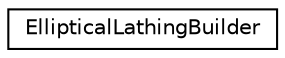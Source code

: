 digraph "Graphical Class Hierarchy"
{
 // LATEX_PDF_SIZE
  edge [fontname="Helvetica",fontsize="10",labelfontname="Helvetica",labelfontsize="10"];
  node [fontname="Helvetica",fontsize="10",shape=record];
  rankdir="LR";
  Node0 [label="EllipticalLathingBuilder",height=0.2,width=0.4,color="black", fillcolor="white", style="filled",URL="$class_elliptical_lathing_builder.html",tooltip=" "];
}
